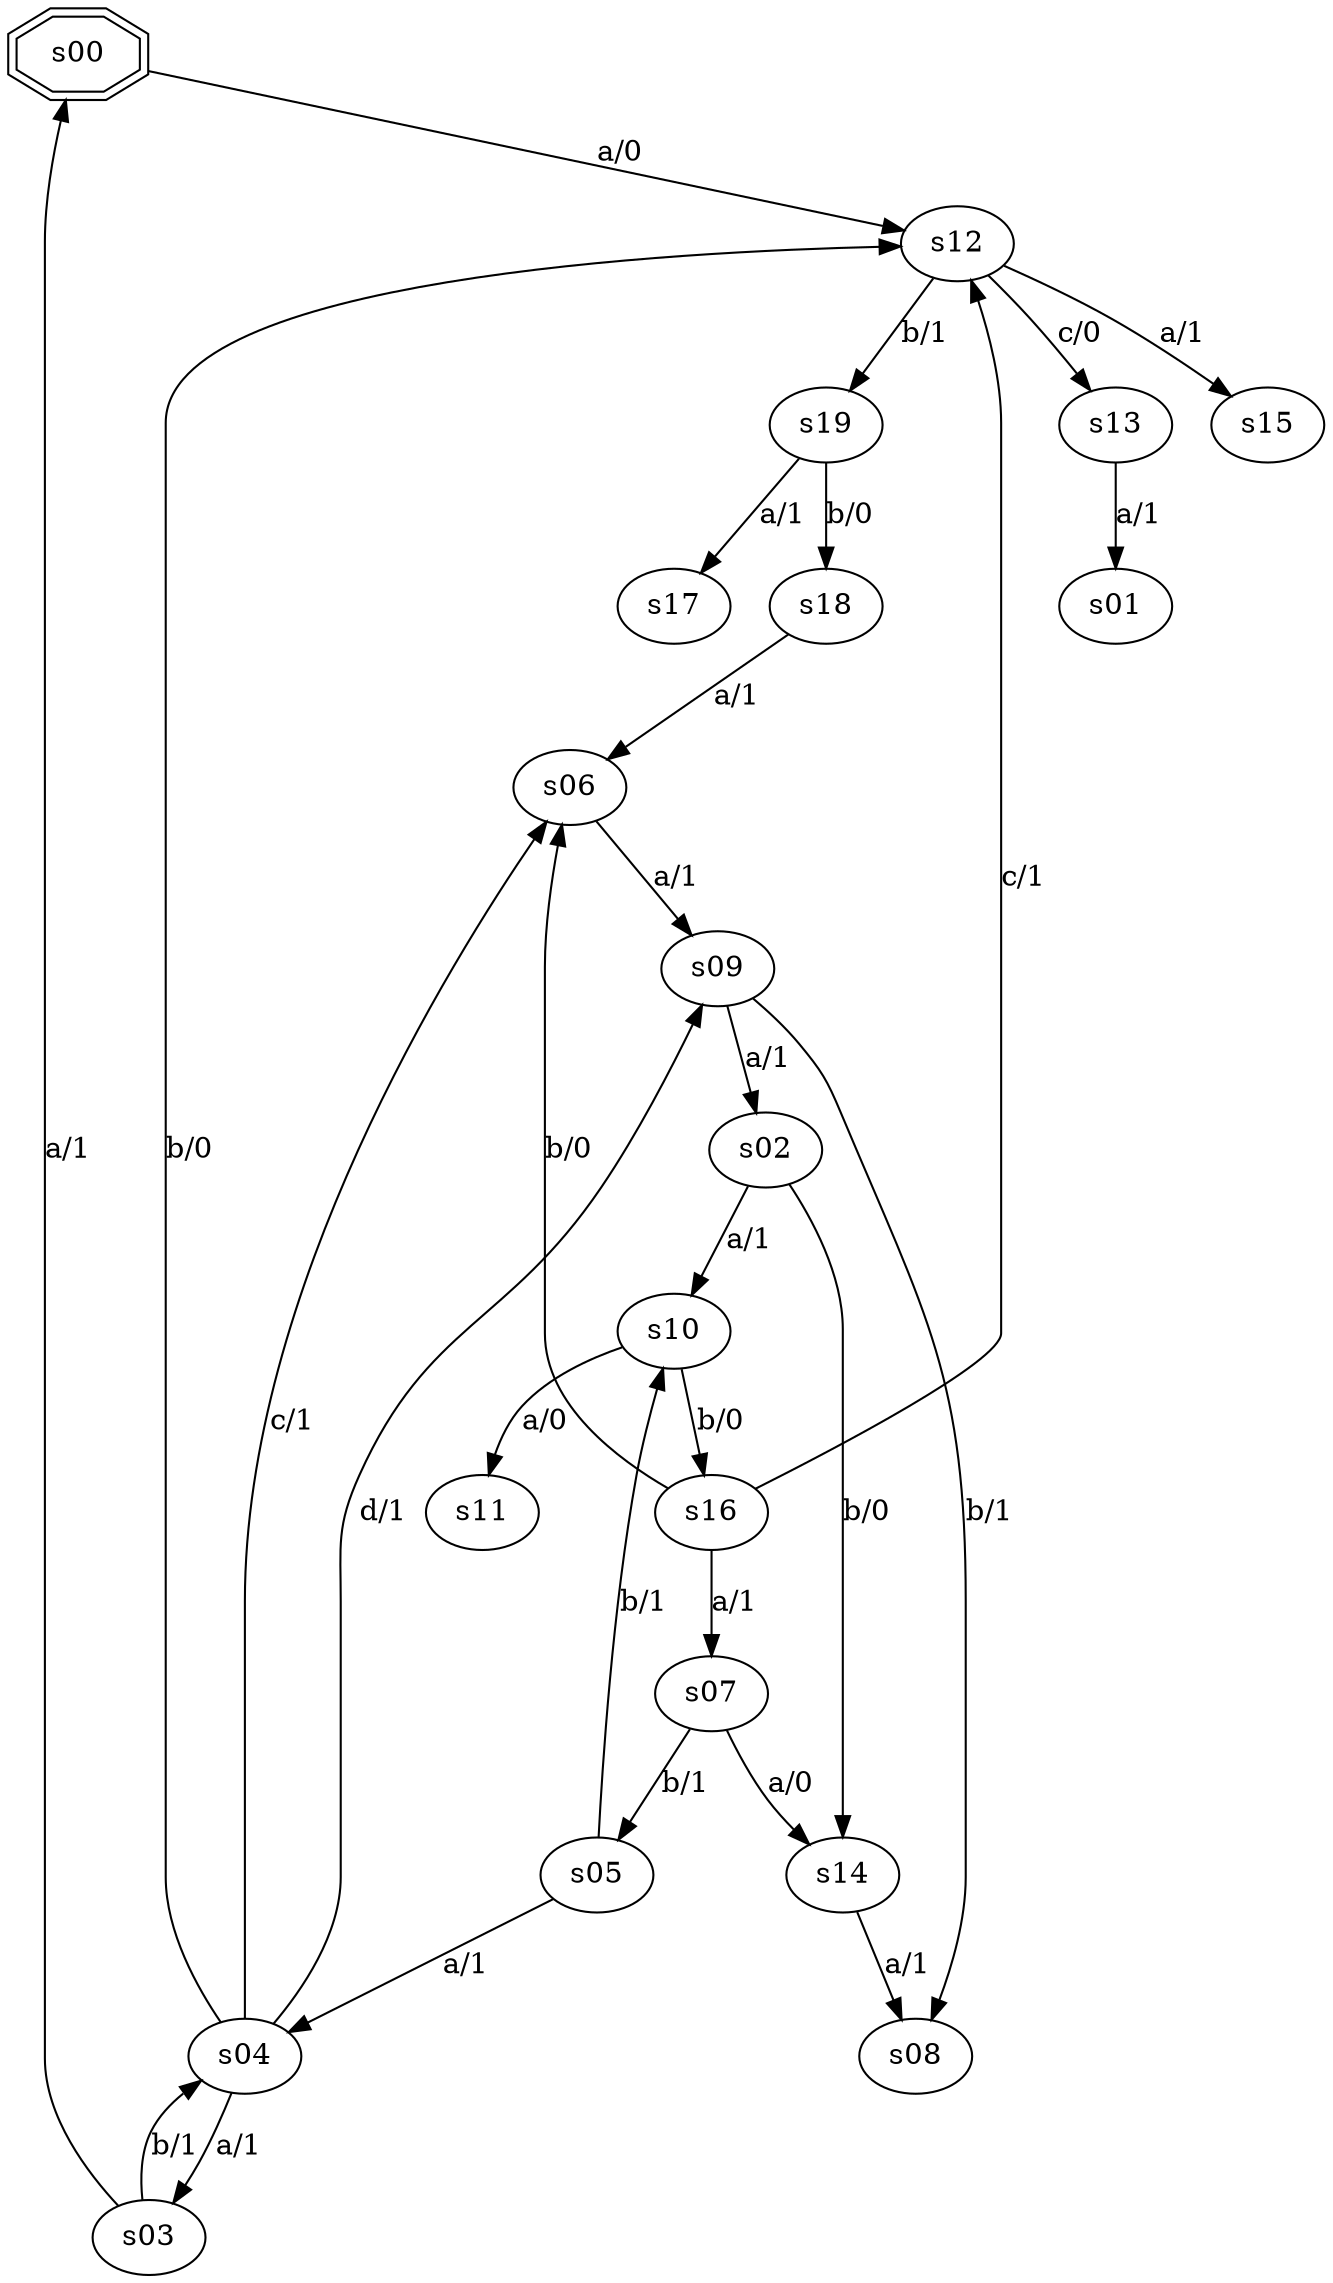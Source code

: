 digraph graph_003 {
	s00 -> s12 [label="a/0"];
	s02 -> s10 [label="a/1"];
	s02 -> s14 [label="b/0"];
	s03 -> s00 [label="a/1"];
	s03 -> s04 [label="b/1"];
	s04 -> s03 [label="a/1"];
	s04 -> s12 [label="b/0"];
	s04 -> s06 [label="c/1"];
	s04 -> s09 [label="d/1"];
	s05 -> s04 [label="a/1"];
	s05 -> s10 [label="b/1"];
	s06 -> s09 [label="a/1"];
	s07 -> s14 [label="a/0"];
	s07 -> s05 [label="b/1"];
	s09 -> s02 [label="a/1"];
	s09 -> s08 [label="b/1"];
	s10 -> s11 [label="a/0"];
	s10 -> s16 [label="b/0"];
	s12 -> s15 [label="a/1"];
	s12 -> s19 [label="b/1"];
	s12 -> s13 [label="c/0"];
	s13 -> s01 [label="a/1"];
	s14 -> s08 [label="a/1"];
	s16 -> s07 [label="a/1"];
	s16 -> s06 [label="b/0"];
	s16 -> s12 [label="c/1"];
	s18 -> s06 [label="a/1"];
	s19 -> s17 [label="a/1"];
	s19 -> s18 [label="b/0"];
	s00 [shape=doubleoctagon];
}